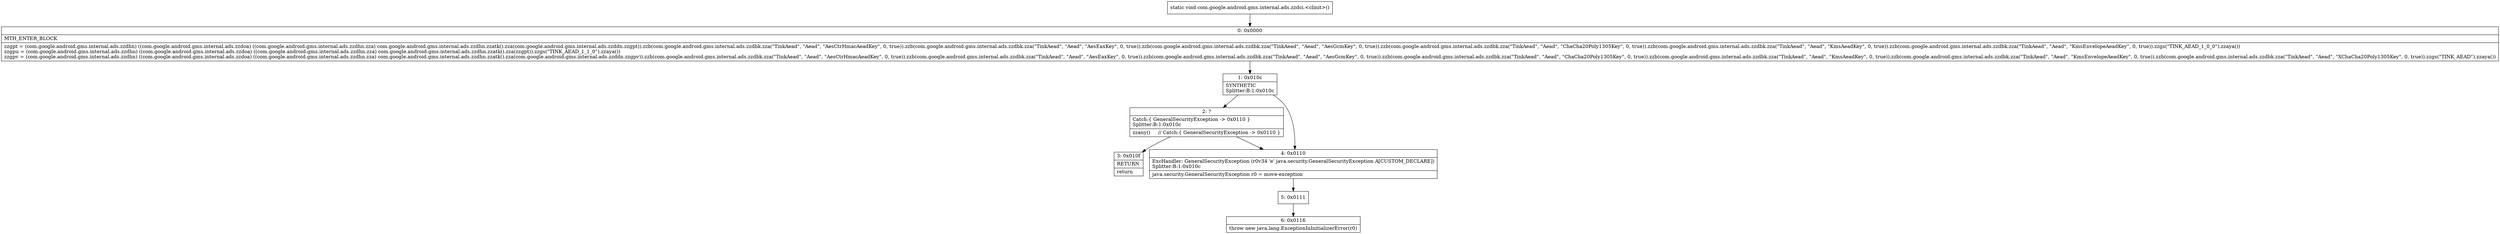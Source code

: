 digraph "CFG forcom.google.android.gms.internal.ads.zzdci.\<clinit\>()V" {
Node_0 [shape=record,label="{0\:\ 0x0000|MTH_ENTER_BLOCK\l|zzgpt = (com.google.android.gms.internal.ads.zzdhn) ((com.google.android.gms.internal.ads.zzdoa) ((com.google.android.gms.internal.ads.zzdhn.zza) com.google.android.gms.internal.ads.zzdhn.zzatk().zza(com.google.android.gms.internal.ads.zzddn.zzgpt)).zzb(com.google.android.gms.internal.ads.zzdbk.zza(\"TinkAead\", \"Aead\", \"AesCtrHmacAeadKey\", 0, true)).zzb(com.google.android.gms.internal.ads.zzdbk.zza(\"TinkAead\", \"Aead\", \"AesEaxKey\", 0, true)).zzb(com.google.android.gms.internal.ads.zzdbk.zza(\"TinkAead\", \"Aead\", \"AesGcmKey\", 0, true)).zzb(com.google.android.gms.internal.ads.zzdbk.zza(\"TinkAead\", \"Aead\", \"ChaCha20Poly1305Key\", 0, true)).zzb(com.google.android.gms.internal.ads.zzdbk.zza(\"TinkAead\", \"Aead\", \"KmsAeadKey\", 0, true)).zzb(com.google.android.gms.internal.ads.zzdbk.zza(\"TinkAead\", \"Aead\", \"KmsEnvelopeAeadKey\", 0, true)).zzgs(\"TINK_AEAD_1_0_0\").zzaya())\lzzgpu = (com.google.android.gms.internal.ads.zzdhn) ((com.google.android.gms.internal.ads.zzdoa) ((com.google.android.gms.internal.ads.zzdhn.zza) com.google.android.gms.internal.ads.zzdhn.zzatk().zza(zzgpt)).zzgs(\"TINK_AEAD_1_1_0\").zzaya())\lzzgpv = (com.google.android.gms.internal.ads.zzdhn) ((com.google.android.gms.internal.ads.zzdoa) ((com.google.android.gms.internal.ads.zzdhn.zza) com.google.android.gms.internal.ads.zzdhn.zzatk().zza(com.google.android.gms.internal.ads.zzddn.zzgpv)).zzb(com.google.android.gms.internal.ads.zzdbk.zza(\"TinkAead\", \"Aead\", \"AesCtrHmacAeadKey\", 0, true)).zzb(com.google.android.gms.internal.ads.zzdbk.zza(\"TinkAead\", \"Aead\", \"AesEaxKey\", 0, true)).zzb(com.google.android.gms.internal.ads.zzdbk.zza(\"TinkAead\", \"Aead\", \"AesGcmKey\", 0, true)).zzb(com.google.android.gms.internal.ads.zzdbk.zza(\"TinkAead\", \"Aead\", \"ChaCha20Poly1305Key\", 0, true)).zzb(com.google.android.gms.internal.ads.zzdbk.zza(\"TinkAead\", \"Aead\", \"KmsAeadKey\", 0, true)).zzb(com.google.android.gms.internal.ads.zzdbk.zza(\"TinkAead\", \"Aead\", \"KmsEnvelopeAeadKey\", 0, true)).zzb(com.google.android.gms.internal.ads.zzdbk.zza(\"TinkAead\", \"Aead\", \"XChaCha20Poly1305Key\", 0, true)).zzgs(\"TINK_AEAD\").zzaya())\l}"];
Node_1 [shape=record,label="{1\:\ 0x010c|SYNTHETIC\lSplitter:B:1:0x010c\l}"];
Node_2 [shape=record,label="{2\:\ ?|Catch:\{ GeneralSecurityException \-\> 0x0110 \}\lSplitter:B:1:0x010c\l|zzany()     \/\/ Catch:\{ GeneralSecurityException \-\> 0x0110 \}\l}"];
Node_3 [shape=record,label="{3\:\ 0x010f|RETURN\l|return\l}"];
Node_4 [shape=record,label="{4\:\ 0x0110|ExcHandler: GeneralSecurityException (r0v34 'e' java.security.GeneralSecurityException A[CUSTOM_DECLARE])\lSplitter:B:1:0x010c\l|java.security.GeneralSecurityException r0 = move\-exception\l}"];
Node_5 [shape=record,label="{5\:\ 0x0111}"];
Node_6 [shape=record,label="{6\:\ 0x0116|throw new java.lang.ExceptionInInitializerError(r0)\l}"];
MethodNode[shape=record,label="{static void com.google.android.gms.internal.ads.zzdci.\<clinit\>() }"];
MethodNode -> Node_0;
Node_0 -> Node_1;
Node_1 -> Node_2;
Node_1 -> Node_4;
Node_2 -> Node_3;
Node_2 -> Node_4;
Node_4 -> Node_5;
Node_5 -> Node_6;
}

